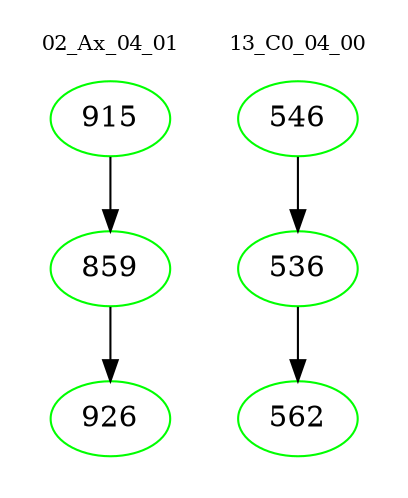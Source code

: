 digraph{
subgraph cluster_0 {
color = white
label = "02_Ax_04_01";
fontsize=10;
T0_915 [label="915", color="green"]
T0_915 -> T0_859 [color="black"]
T0_859 [label="859", color="green"]
T0_859 -> T0_926 [color="black"]
T0_926 [label="926", color="green"]
}
subgraph cluster_1 {
color = white
label = "13_C0_04_00";
fontsize=10;
T1_546 [label="546", color="green"]
T1_546 -> T1_536 [color="black"]
T1_536 [label="536", color="green"]
T1_536 -> T1_562 [color="black"]
T1_562 [label="562", color="green"]
}
}
